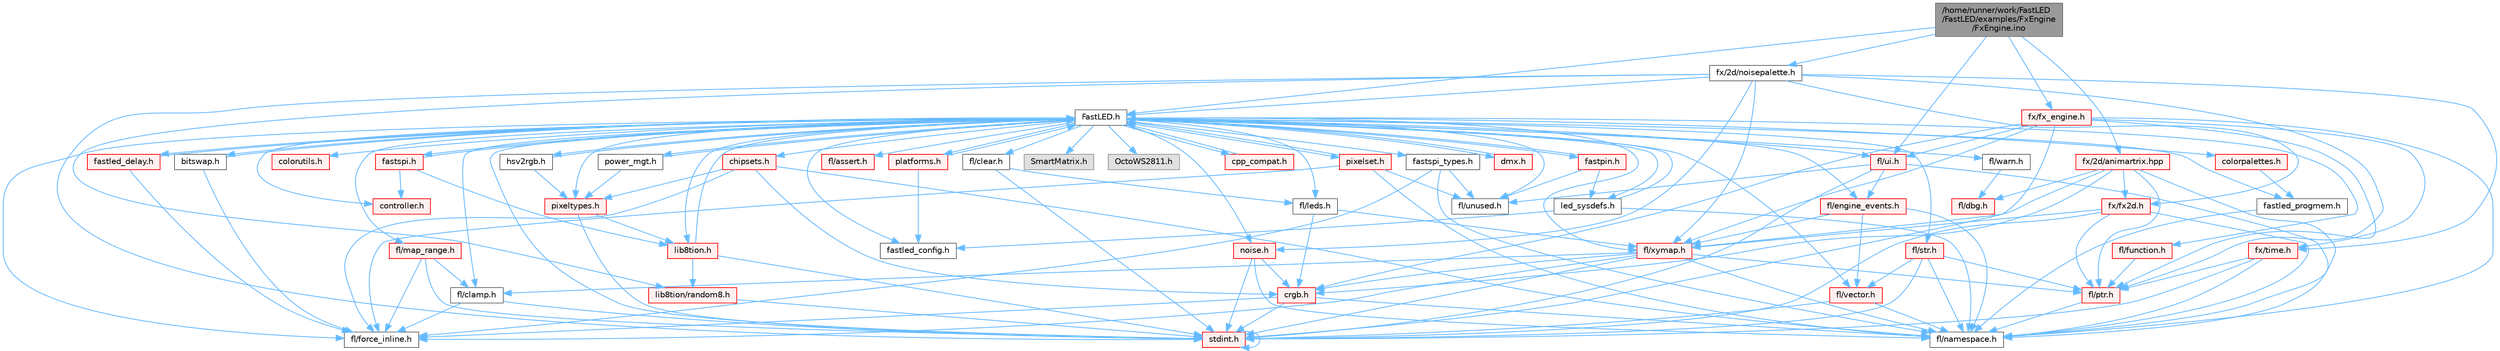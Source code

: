 digraph "/home/runner/work/FastLED/FastLED/examples/FxEngine/FxEngine.ino"
{
 // INTERACTIVE_SVG=YES
 // LATEX_PDF_SIZE
  bgcolor="transparent";
  edge [fontname=Helvetica,fontsize=10,labelfontname=Helvetica,labelfontsize=10];
  node [fontname=Helvetica,fontsize=10,shape=box,height=0.2,width=0.4];
  Node1 [id="Node000001",label="/home/runner/work/FastLED\l/FastLED/examples/FxEngine\l/FxEngine.ino",height=0.2,width=0.4,color="gray40", fillcolor="grey60", style="filled", fontcolor="black",tooltip="Demonstrates how to use the FxEngine to switch between different effects on a 2D LED matrix."];
  Node1 -> Node2 [id="edge1_Node000001_Node000002",color="steelblue1",style="solid",tooltip=" "];
  Node2 [id="Node000002",label="FastLED.h",height=0.2,width=0.4,color="grey40", fillcolor="white", style="filled",URL="$db/d97/_fast_l_e_d_8h.html",tooltip="central include file for FastLED, defines the CFastLED class/object"];
  Node2 -> Node3 [id="edge2_Node000002_Node000003",color="steelblue1",style="solid",tooltip=" "];
  Node3 [id="Node000003",label="stdint.h",height=0.2,width=0.4,color="red", fillcolor="#FFF0F0", style="filled",URL="$df/dd8/stdint_8h.html",tooltip=" "];
  Node3 -> Node3 [id="edge3_Node000003_Node000003",color="steelblue1",style="solid",tooltip=" "];
  Node2 -> Node5 [id="edge4_Node000002_Node000005",color="steelblue1",style="solid",tooltip=" "];
  Node5 [id="Node000005",label="SmartMatrix.h",height=0.2,width=0.4,color="grey60", fillcolor="#E0E0E0", style="filled",tooltip=" "];
  Node2 -> Node6 [id="edge5_Node000002_Node000006",color="steelblue1",style="solid",tooltip=" "];
  Node6 [id="Node000006",label="OctoWS2811.h",height=0.2,width=0.4,color="grey60", fillcolor="#E0E0E0", style="filled",tooltip=" "];
  Node2 -> Node7 [id="edge6_Node000002_Node000007",color="steelblue1",style="solid",tooltip=" "];
  Node7 [id="Node000007",label="fl/force_inline.h",height=0.2,width=0.4,color="grey40", fillcolor="white", style="filled",URL="$d4/d64/force__inline_8h.html",tooltip=" "];
  Node2 -> Node8 [id="edge7_Node000002_Node000008",color="steelblue1",style="solid",tooltip=" "];
  Node8 [id="Node000008",label="cpp_compat.h",height=0.2,width=0.4,color="red", fillcolor="#FFF0F0", style="filled",URL="$d9/d13/cpp__compat_8h.html",tooltip="Compatibility functions based on C++ version."];
  Node8 -> Node2 [id="edge8_Node000008_Node000002",color="steelblue1",style="solid",tooltip=" "];
  Node2 -> Node10 [id="edge9_Node000002_Node000010",color="steelblue1",style="solid",tooltip=" "];
  Node10 [id="Node000010",label="fastled_config.h",height=0.2,width=0.4,color="grey40", fillcolor="white", style="filled",URL="$d5/d11/fastled__config_8h.html",tooltip="Contains definitions that can be used to configure FastLED at compile time."];
  Node2 -> Node11 [id="edge10_Node000002_Node000011",color="steelblue1",style="solid",tooltip=" "];
  Node11 [id="Node000011",label="led_sysdefs.h",height=0.2,width=0.4,color="grey40", fillcolor="white", style="filled",URL="$d9/d3e/led__sysdefs_8h.html",tooltip="Determines which platform system definitions to include."];
  Node11 -> Node2 [id="edge11_Node000011_Node000002",color="steelblue1",style="solid",tooltip=" "];
  Node11 -> Node10 [id="edge12_Node000011_Node000010",color="steelblue1",style="solid",tooltip=" "];
  Node11 -> Node12 [id="edge13_Node000011_Node000012",color="steelblue1",style="solid",tooltip=" "];
  Node12 [id="Node000012",label="fl/namespace.h",height=0.2,width=0.4,color="grey40", fillcolor="white", style="filled",URL="$df/d2a/namespace_8h.html",tooltip="Implements the FastLED namespace macros."];
  Node2 -> Node13 [id="edge14_Node000002_Node000013",color="steelblue1",style="solid",tooltip=" "];
  Node13 [id="Node000013",label="fastled_delay.h",height=0.2,width=0.4,color="red", fillcolor="#FFF0F0", style="filled",URL="$d0/da8/fastled__delay_8h.html",tooltip="Utility functions and classes for managing delay cycles."];
  Node13 -> Node2 [id="edge15_Node000013_Node000002",color="steelblue1",style="solid",tooltip=" "];
  Node13 -> Node7 [id="edge16_Node000013_Node000007",color="steelblue1",style="solid",tooltip=" "];
  Node2 -> Node15 [id="edge17_Node000002_Node000015",color="steelblue1",style="solid",tooltip=" "];
  Node15 [id="Node000015",label="bitswap.h",height=0.2,width=0.4,color="grey40", fillcolor="white", style="filled",URL="$de/ded/bitswap_8h.html",tooltip="Functions for doing a rotation of bits/bytes used by parallel output."];
  Node15 -> Node2 [id="edge18_Node000015_Node000002",color="steelblue1",style="solid",tooltip=" "];
  Node15 -> Node7 [id="edge19_Node000015_Node000007",color="steelblue1",style="solid",tooltip=" "];
  Node2 -> Node16 [id="edge20_Node000002_Node000016",color="steelblue1",style="solid",tooltip=" "];
  Node16 [id="Node000016",label="controller.h",height=0.2,width=0.4,color="red", fillcolor="#FFF0F0", style="filled",URL="$d2/dd9/controller_8h.html",tooltip="deprecated: base definitions used by led controllers for writing out led data"];
  Node2 -> Node68 [id="edge21_Node000002_Node000068",color="steelblue1",style="solid",tooltip=" "];
  Node68 [id="Node000068",label="fastpin.h",height=0.2,width=0.4,color="red", fillcolor="#FFF0F0", style="filled",URL="$db/d65/fastpin_8h.html",tooltip="Class base definitions for defining fast pin access."];
  Node68 -> Node2 [id="edge22_Node000068_Node000002",color="steelblue1",style="solid",tooltip=" "];
  Node68 -> Node11 [id="edge23_Node000068_Node000011",color="steelblue1",style="solid",tooltip=" "];
  Node68 -> Node55 [id="edge24_Node000068_Node000055",color="steelblue1",style="solid",tooltip=" "];
  Node55 [id="Node000055",label="fl/unused.h",height=0.2,width=0.4,color="grey40", fillcolor="white", style="filled",URL="$d8/d4b/unused_8h.html",tooltip=" "];
  Node2 -> Node69 [id="edge25_Node000002_Node000069",color="steelblue1",style="solid",tooltip=" "];
  Node69 [id="Node000069",label="fastspi_types.h",height=0.2,width=0.4,color="grey40", fillcolor="white", style="filled",URL="$d2/ddb/fastspi__types_8h.html",tooltip="Data types and constants used by SPI interfaces."];
  Node69 -> Node7 [id="edge26_Node000069_Node000007",color="steelblue1",style="solid",tooltip=" "];
  Node69 -> Node12 [id="edge27_Node000069_Node000012",color="steelblue1",style="solid",tooltip=" "];
  Node69 -> Node55 [id="edge28_Node000069_Node000055",color="steelblue1",style="solid",tooltip=" "];
  Node2 -> Node70 [id="edge29_Node000002_Node000070",color="steelblue1",style="solid",tooltip=" "];
  Node70 [id="Node000070",label="dmx.h",height=0.2,width=0.4,color="red", fillcolor="#FFF0F0", style="filled",URL="$d3/de1/dmx_8h.html",tooltip="Defines the DMX512-based LED controllers."];
  Node70 -> Node2 [id="edge30_Node000070_Node000002",color="steelblue1",style="solid",tooltip=" "];
  Node2 -> Node73 [id="edge31_Node000002_Node000073",color="steelblue1",style="solid",tooltip=" "];
  Node73 [id="Node000073",label="platforms.h",height=0.2,width=0.4,color="red", fillcolor="#FFF0F0", style="filled",URL="$da/dc9/platforms_8h.html",tooltip="Determines which platforms headers to include."];
  Node73 -> Node2 [id="edge32_Node000073_Node000002",color="steelblue1",style="solid",tooltip=" "];
  Node73 -> Node10 [id="edge33_Node000073_Node000010",color="steelblue1",style="solid",tooltip=" "];
  Node2 -> Node75 [id="edge34_Node000002_Node000075",color="steelblue1",style="solid",tooltip=" "];
  Node75 [id="Node000075",label="fastled_progmem.h",height=0.2,width=0.4,color="grey40", fillcolor="white", style="filled",URL="$df/dab/fastled__progmem_8h.html",tooltip="Wrapper definitions to allow seamless use of PROGMEM in environments that have it."];
  Node75 -> Node12 [id="edge35_Node000075_Node000012",color="steelblue1",style="solid",tooltip=" "];
  Node2 -> Node19 [id="edge36_Node000002_Node000019",color="steelblue1",style="solid",tooltip=" "];
  Node19 [id="Node000019",label="lib8tion.h",height=0.2,width=0.4,color="red", fillcolor="#FFF0F0", style="filled",URL="$df/da5/lib8tion_8h.html",tooltip="Fast, efficient 8-bit math functions specifically designed for high-performance LED programming."];
  Node19 -> Node2 [id="edge37_Node000019_Node000002",color="steelblue1",style="solid",tooltip=" "];
  Node19 -> Node3 [id="edge38_Node000019_Node000003",color="steelblue1",style="solid",tooltip=" "];
  Node19 -> Node45 [id="edge39_Node000019_Node000045",color="steelblue1",style="solid",tooltip=" "];
  Node45 [id="Node000045",label="lib8tion/random8.h",height=0.2,width=0.4,color="red", fillcolor="#FFF0F0", style="filled",URL="$d9/dfa/random8_8h.html",tooltip="Fast, efficient random number generators specifically designed for high-performance LED programming."];
  Node45 -> Node3 [id="edge40_Node000045_Node000003",color="steelblue1",style="solid",tooltip=" "];
  Node2 -> Node18 [id="edge41_Node000002_Node000018",color="steelblue1",style="solid",tooltip=" "];
  Node18 [id="Node000018",label="pixeltypes.h",height=0.2,width=0.4,color="red", fillcolor="#FFF0F0", style="filled",URL="$d2/dba/pixeltypes_8h.html",tooltip="Includes defintions for RGB and HSV pixels."];
  Node18 -> Node3 [id="edge42_Node000018_Node000003",color="steelblue1",style="solid",tooltip=" "];
  Node18 -> Node19 [id="edge43_Node000018_Node000019",color="steelblue1",style="solid",tooltip=" "];
  Node2 -> Node76 [id="edge44_Node000002_Node000076",color="steelblue1",style="solid",tooltip=" "];
  Node76 [id="Node000076",label="hsv2rgb.h",height=0.2,width=0.4,color="grey40", fillcolor="white", style="filled",URL="$de/d9a/hsv2rgb_8h.html",tooltip="Functions to convert from the HSV colorspace to the RGB colorspace."];
  Node76 -> Node2 [id="edge45_Node000076_Node000002",color="steelblue1",style="solid",tooltip=" "];
  Node76 -> Node18 [id="edge46_Node000076_Node000018",color="steelblue1",style="solid",tooltip=" "];
  Node2 -> Node77 [id="edge47_Node000002_Node000077",color="steelblue1",style="solid",tooltip=" "];
  Node77 [id="Node000077",label="colorutils.h",height=0.2,width=0.4,color="red", fillcolor="#FFF0F0", style="filled",URL="$d1/dfb/colorutils_8h.html",tooltip=" "];
  Node2 -> Node83 [id="edge48_Node000002_Node000083",color="steelblue1",style="solid",tooltip=" "];
  Node83 [id="Node000083",label="pixelset.h",height=0.2,width=0.4,color="red", fillcolor="#FFF0F0", style="filled",URL="$d4/d46/pixelset_8h.html",tooltip="Declares classes for managing logical groups of LEDs."];
  Node83 -> Node7 [id="edge49_Node000083_Node000007",color="steelblue1",style="solid",tooltip=" "];
  Node83 -> Node12 [id="edge50_Node000083_Node000012",color="steelblue1",style="solid",tooltip=" "];
  Node83 -> Node55 [id="edge51_Node000083_Node000055",color="steelblue1",style="solid",tooltip=" "];
  Node83 -> Node2 [id="edge52_Node000083_Node000002",color="steelblue1",style="solid",tooltip=" "];
  Node2 -> Node85 [id="edge53_Node000002_Node000085",color="steelblue1",style="solid",tooltip=" "];
  Node85 [id="Node000085",label="colorpalettes.h",height=0.2,width=0.4,color="red", fillcolor="#FFF0F0", style="filled",URL="$dc/dcc/colorpalettes_8h.html",tooltip="Declarations for the predefined color palettes supplied by FastLED."];
  Node85 -> Node75 [id="edge54_Node000085_Node000075",color="steelblue1",style="solid",tooltip=" "];
  Node2 -> Node86 [id="edge55_Node000002_Node000086",color="steelblue1",style="solid",tooltip=" "];
  Node86 [id="Node000086",label="noise.h",height=0.2,width=0.4,color="red", fillcolor="#FFF0F0", style="filled",URL="$d1/d31/noise_8h.html",tooltip="Functions to generate and fill arrays with noise."];
  Node86 -> Node3 [id="edge56_Node000086_Node000003",color="steelblue1",style="solid",tooltip=" "];
  Node86 -> Node41 [id="edge57_Node000086_Node000041",color="steelblue1",style="solid",tooltip=" "];
  Node41 [id="Node000041",label="crgb.h",height=0.2,width=0.4,color="red", fillcolor="#FFF0F0", style="filled",URL="$db/dd1/crgb_8h.html",tooltip="Defines the red, green, and blue (RGB) pixel struct."];
  Node41 -> Node3 [id="edge58_Node000041_Node000003",color="steelblue1",style="solid",tooltip=" "];
  Node41 -> Node12 [id="edge59_Node000041_Node000012",color="steelblue1",style="solid",tooltip=" "];
  Node41 -> Node7 [id="edge60_Node000041_Node000007",color="steelblue1",style="solid",tooltip=" "];
  Node86 -> Node12 [id="edge61_Node000086_Node000012",color="steelblue1",style="solid",tooltip=" "];
  Node2 -> Node87 [id="edge62_Node000002_Node000087",color="steelblue1",style="solid",tooltip=" "];
  Node87 [id="Node000087",label="power_mgt.h",height=0.2,width=0.4,color="grey40", fillcolor="white", style="filled",URL="$dc/d5b/power__mgt_8h.html",tooltip="Functions to limit the power used by FastLED."];
  Node87 -> Node2 [id="edge63_Node000087_Node000002",color="steelblue1",style="solid",tooltip=" "];
  Node87 -> Node18 [id="edge64_Node000087_Node000018",color="steelblue1",style="solid",tooltip=" "];
  Node2 -> Node88 [id="edge65_Node000002_Node000088",color="steelblue1",style="solid",tooltip=" "];
  Node88 [id="Node000088",label="fastspi.h",height=0.2,width=0.4,color="red", fillcolor="#FFF0F0", style="filled",URL="$d6/ddc/fastspi_8h.html",tooltip="Serial peripheral interface (SPI) definitions per platform."];
  Node88 -> Node2 [id="edge66_Node000088_Node000002",color="steelblue1",style="solid",tooltip=" "];
  Node88 -> Node16 [id="edge67_Node000088_Node000016",color="steelblue1",style="solid",tooltip=" "];
  Node88 -> Node19 [id="edge68_Node000088_Node000019",color="steelblue1",style="solid",tooltip=" "];
  Node2 -> Node90 [id="edge69_Node000002_Node000090",color="steelblue1",style="solid",tooltip=" "];
  Node90 [id="Node000090",label="chipsets.h",height=0.2,width=0.4,color="red", fillcolor="#FFF0F0", style="filled",URL="$db/d66/chipsets_8h.html",tooltip="Contains the bulk of the definitions for the various LED chipsets supported."];
  Node90 -> Node18 [id="edge70_Node000090_Node000018",color="steelblue1",style="solid",tooltip=" "];
  Node90 -> Node7 [id="edge71_Node000090_Node000007",color="steelblue1",style="solid",tooltip=" "];
  Node90 -> Node41 [id="edge72_Node000090_Node000041",color="steelblue1",style="solid",tooltip=" "];
  Node90 -> Node12 [id="edge73_Node000090_Node000012",color="steelblue1",style="solid",tooltip=" "];
  Node2 -> Node56 [id="edge74_Node000002_Node000056",color="steelblue1",style="solid",tooltip=" "];
  Node56 [id="Node000056",label="fl/engine_events.h",height=0.2,width=0.4,color="red", fillcolor="#FFF0F0", style="filled",URL="$db/dc0/engine__events_8h.html",tooltip=" "];
  Node56 -> Node12 [id="edge75_Node000056_Node000012",color="steelblue1",style="solid",tooltip=" "];
  Node56 -> Node35 [id="edge76_Node000056_Node000035",color="steelblue1",style="solid",tooltip=" "];
  Node35 [id="Node000035",label="fl/vector.h",height=0.2,width=0.4,color="red", fillcolor="#FFF0F0", style="filled",URL="$d6/d68/vector_8h.html",tooltip=" "];
  Node35 -> Node3 [id="edge77_Node000035_Node000003",color="steelblue1",style="solid",tooltip=" "];
  Node35 -> Node12 [id="edge78_Node000035_Node000012",color="steelblue1",style="solid",tooltip=" "];
  Node56 -> Node65 [id="edge79_Node000056_Node000065",color="steelblue1",style="solid",tooltip=" "];
  Node65 [id="Node000065",label="fl/xymap.h",height=0.2,width=0.4,color="red", fillcolor="#FFF0F0", style="filled",URL="$da/d61/xymap_8h.html",tooltip=" "];
  Node65 -> Node3 [id="edge80_Node000065_Node000003",color="steelblue1",style="solid",tooltip=" "];
  Node65 -> Node41 [id="edge81_Node000065_Node000041",color="steelblue1",style="solid",tooltip=" "];
  Node65 -> Node28 [id="edge82_Node000065_Node000028",color="steelblue1",style="solid",tooltip=" "];
  Node28 [id="Node000028",label="fl/clamp.h",height=0.2,width=0.4,color="grey40", fillcolor="white", style="filled",URL="$d6/dd3/clamp_8h.html",tooltip=" "];
  Node28 -> Node3 [id="edge83_Node000028_Node000003",color="steelblue1",style="solid",tooltip=" "];
  Node28 -> Node7 [id="edge84_Node000028_Node000007",color="steelblue1",style="solid",tooltip=" "];
  Node65 -> Node7 [id="edge85_Node000065_Node000007",color="steelblue1",style="solid",tooltip=" "];
  Node65 -> Node12 [id="edge86_Node000065_Node000012",color="steelblue1",style="solid",tooltip=" "];
  Node65 -> Node31 [id="edge87_Node000065_Node000031",color="steelblue1",style="solid",tooltip=" "];
  Node31 [id="Node000031",label="fl/ptr.h",height=0.2,width=0.4,color="red", fillcolor="#FFF0F0", style="filled",URL="$dd/d98/ptr_8h.html",tooltip=" "];
  Node31 -> Node12 [id="edge88_Node000031_Node000012",color="steelblue1",style="solid",tooltip=" "];
  Node2 -> Node91 [id="edge89_Node000002_Node000091",color="steelblue1",style="solid",tooltip=" "];
  Node91 [id="Node000091",label="fl/leds.h",height=0.2,width=0.4,color="grey40", fillcolor="white", style="filled",URL="$da/d78/leds_8h.html",tooltip=" "];
  Node91 -> Node41 [id="edge90_Node000091_Node000041",color="steelblue1",style="solid",tooltip=" "];
  Node91 -> Node65 [id="edge91_Node000091_Node000065",color="steelblue1",style="solid",tooltip=" "];
  Node2 -> Node25 [id="edge92_Node000002_Node000025",color="steelblue1",style="solid",tooltip=" "];
  Node25 [id="Node000025",label="fl/str.h",height=0.2,width=0.4,color="red", fillcolor="#FFF0F0", style="filled",URL="$d1/d93/str_8h.html",tooltip=" "];
  Node25 -> Node3 [id="edge93_Node000025_Node000003",color="steelblue1",style="solid",tooltip=" "];
  Node25 -> Node12 [id="edge94_Node000025_Node000012",color="steelblue1",style="solid",tooltip=" "];
  Node25 -> Node31 [id="edge95_Node000025_Node000031",color="steelblue1",style="solid",tooltip=" "];
  Node25 -> Node35 [id="edge96_Node000025_Node000035",color="steelblue1",style="solid",tooltip=" "];
  Node2 -> Node65 [id="edge97_Node000002_Node000065",color="steelblue1",style="solid",tooltip=" "];
  Node2 -> Node28 [id="edge98_Node000002_Node000028",color="steelblue1",style="solid",tooltip=" "];
  Node2 -> Node29 [id="edge99_Node000002_Node000029",color="steelblue1",style="solid",tooltip=" "];
  Node29 [id="Node000029",label="fl/map_range.h",height=0.2,width=0.4,color="red", fillcolor="#FFF0F0", style="filled",URL="$d1/d47/map__range_8h.html",tooltip=" "];
  Node29 -> Node3 [id="edge100_Node000029_Node000003",color="steelblue1",style="solid",tooltip=" "];
  Node29 -> Node28 [id="edge101_Node000029_Node000028",color="steelblue1",style="solid",tooltip=" "];
  Node29 -> Node7 [id="edge102_Node000029_Node000007",color="steelblue1",style="solid",tooltip=" "];
  Node2 -> Node92 [id="edge103_Node000002_Node000092",color="steelblue1",style="solid",tooltip=" "];
  Node92 [id="Node000092",label="fl/warn.h",height=0.2,width=0.4,color="grey40", fillcolor="white", style="filled",URL="$de/d77/warn_8h.html",tooltip=" "];
  Node92 -> Node93 [id="edge104_Node000092_Node000093",color="steelblue1",style="solid",tooltip=" "];
  Node93 [id="Node000093",label="fl/dbg.h",height=0.2,width=0.4,color="red", fillcolor="#FFF0F0", style="filled",URL="$d6/d01/dbg_8h.html",tooltip=" "];
  Node2 -> Node61 [id="edge105_Node000002_Node000061",color="steelblue1",style="solid",tooltip=" "];
  Node61 [id="Node000061",label="fl/assert.h",height=0.2,width=0.4,color="red", fillcolor="#FFF0F0", style="filled",URL="$dc/da7/assert_8h.html",tooltip=" "];
  Node2 -> Node55 [id="edge106_Node000002_Node000055",color="steelblue1",style="solid",tooltip=" "];
  Node2 -> Node35 [id="edge107_Node000002_Node000035",color="steelblue1",style="solid",tooltip=" "];
  Node2 -> Node95 [id="edge108_Node000002_Node000095",color="steelblue1",style="solid",tooltip=" "];
  Node95 [id="Node000095",label="fl/function.h",height=0.2,width=0.4,color="red", fillcolor="#FFF0F0", style="filled",URL="$dd/d67/function_8h.html",tooltip=" "];
  Node95 -> Node31 [id="edge109_Node000095_Node000031",color="steelblue1",style="solid",tooltip=" "];
  Node2 -> Node96 [id="edge110_Node000002_Node000096",color="steelblue1",style="solid",tooltip=" "];
  Node96 [id="Node000096",label="fl/clear.h",height=0.2,width=0.4,color="grey40", fillcolor="white", style="filled",URL="$df/db0/clear_8h.html",tooltip=" "];
  Node96 -> Node91 [id="edge111_Node000096_Node000091",color="steelblue1",style="solid",tooltip=" "];
  Node96 -> Node3 [id="edge112_Node000096_Node000003",color="steelblue1",style="solid",tooltip=" "];
  Node2 -> Node97 [id="edge113_Node000002_Node000097",color="steelblue1",style="solid",tooltip=" "];
  Node97 [id="Node000097",label="fl/ui.h",height=0.2,width=0.4,color="red", fillcolor="#FFF0F0", style="filled",URL="$d9/d3b/ui_8h.html",tooltip=" "];
  Node97 -> Node3 [id="edge114_Node000097_Node000003",color="steelblue1",style="solid",tooltip=" "];
  Node97 -> Node56 [id="edge115_Node000097_Node000056",color="steelblue1",style="solid",tooltip=" "];
  Node97 -> Node12 [id="edge116_Node000097_Node000012",color="steelblue1",style="solid",tooltip=" "];
  Node97 -> Node55 [id="edge117_Node000097_Node000055",color="steelblue1",style="solid",tooltip=" "];
  Node1 -> Node104 [id="edge118_Node000001_Node000104",color="steelblue1",style="solid",tooltip=" "];
  Node104 [id="Node000104",label="fx/2d/noisepalette.h",height=0.2,width=0.4,color="grey40", fillcolor="white", style="filled",URL="$d6/dc7/noisepalette_8h.html",tooltip="Demonstrates how to mix noise generation with color palettes on a 2D LED matrix."];
  Node104 -> Node3 [id="edge119_Node000104_Node000003",color="steelblue1",style="solid",tooltip=" "];
  Node104 -> Node2 [id="edge120_Node000104_Node000002",color="steelblue1",style="solid",tooltip=" "];
  Node104 -> Node31 [id="edge121_Node000104_Node000031",color="steelblue1",style="solid",tooltip=" "];
  Node104 -> Node65 [id="edge122_Node000104_Node000065",color="steelblue1",style="solid",tooltip=" "];
  Node104 -> Node105 [id="edge123_Node000104_Node000105",color="steelblue1",style="solid",tooltip=" "];
  Node105 [id="Node000105",label="fx/fx2d.h",height=0.2,width=0.4,color="red", fillcolor="#FFF0F0", style="filled",URL="$d9/d43/fx2d_8h.html",tooltip=" "];
  Node105 -> Node3 [id="edge124_Node000105_Node000003",color="steelblue1",style="solid",tooltip=" "];
  Node105 -> Node12 [id="edge125_Node000105_Node000012",color="steelblue1",style="solid",tooltip=" "];
  Node105 -> Node31 [id="edge126_Node000105_Node000031",color="steelblue1",style="solid",tooltip=" "];
  Node105 -> Node65 [id="edge127_Node000105_Node000065",color="steelblue1",style="solid",tooltip=" "];
  Node104 -> Node109 [id="edge128_Node000104_Node000109",color="steelblue1",style="solid",tooltip=" "];
  Node109 [id="Node000109",label="fx/time.h",height=0.2,width=0.4,color="red", fillcolor="#FFF0F0", style="filled",URL="$de/df7/time_8h.html",tooltip=" "];
  Node109 -> Node3 [id="edge129_Node000109_Node000003",color="steelblue1",style="solid",tooltip=" "];
  Node109 -> Node12 [id="edge130_Node000109_Node000012",color="steelblue1",style="solid",tooltip=" "];
  Node109 -> Node31 [id="edge131_Node000109_Node000031",color="steelblue1",style="solid",tooltip=" "];
  Node104 -> Node45 [id="edge132_Node000104_Node000045",color="steelblue1",style="solid",tooltip=" "];
  Node104 -> Node86 [id="edge133_Node000104_Node000086",color="steelblue1",style="solid",tooltip=" "];
  Node1 -> Node110 [id="edge134_Node000001_Node000110",color="steelblue1",style="solid",tooltip=" "];
  Node110 [id="Node000110",label="fx/2d/animartrix.hpp",height=0.2,width=0.4,color="red", fillcolor="#FFF0F0", style="filled",URL="$d3/dc3/animartrix_8hpp.html",tooltip=" "];
  Node110 -> Node41 [id="edge135_Node000110_Node000041",color="steelblue1",style="solid",tooltip=" "];
  Node110 -> Node93 [id="edge136_Node000110_Node000093",color="steelblue1",style="solid",tooltip=" "];
  Node110 -> Node12 [id="edge137_Node000110_Node000012",color="steelblue1",style="solid",tooltip=" "];
  Node110 -> Node31 [id="edge138_Node000110_Node000031",color="steelblue1",style="solid",tooltip=" "];
  Node110 -> Node65 [id="edge139_Node000110_Node000065",color="steelblue1",style="solid",tooltip=" "];
  Node110 -> Node105 [id="edge140_Node000110_Node000105",color="steelblue1",style="solid",tooltip=" "];
  Node1 -> Node112 [id="edge141_Node000001_Node000112",color="steelblue1",style="solid",tooltip=" "];
  Node112 [id="Node000112",label="fx/fx_engine.h",height=0.2,width=0.4,color="red", fillcolor="#FFF0F0", style="filled",URL="$d9/d3c/fx__engine_8h.html",tooltip=" "];
  Node112 -> Node3 [id="edge142_Node000112_Node000003",color="steelblue1",style="solid",tooltip=" "];
  Node112 -> Node41 [id="edge143_Node000112_Node000041",color="steelblue1",style="solid",tooltip=" "];
  Node112 -> Node12 [id="edge144_Node000112_Node000012",color="steelblue1",style="solid",tooltip=" "];
  Node112 -> Node31 [id="edge145_Node000112_Node000031",color="steelblue1",style="solid",tooltip=" "];
  Node112 -> Node97 [id="edge146_Node000112_Node000097",color="steelblue1",style="solid",tooltip=" "];
  Node112 -> Node65 [id="edge147_Node000112_Node000065",color="steelblue1",style="solid",tooltip=" "];
  Node112 -> Node109 [id="edge148_Node000112_Node000109",color="steelblue1",style="solid",tooltip=" "];
  Node1 -> Node97 [id="edge149_Node000001_Node000097",color="steelblue1",style="solid",tooltip=" "];
}
